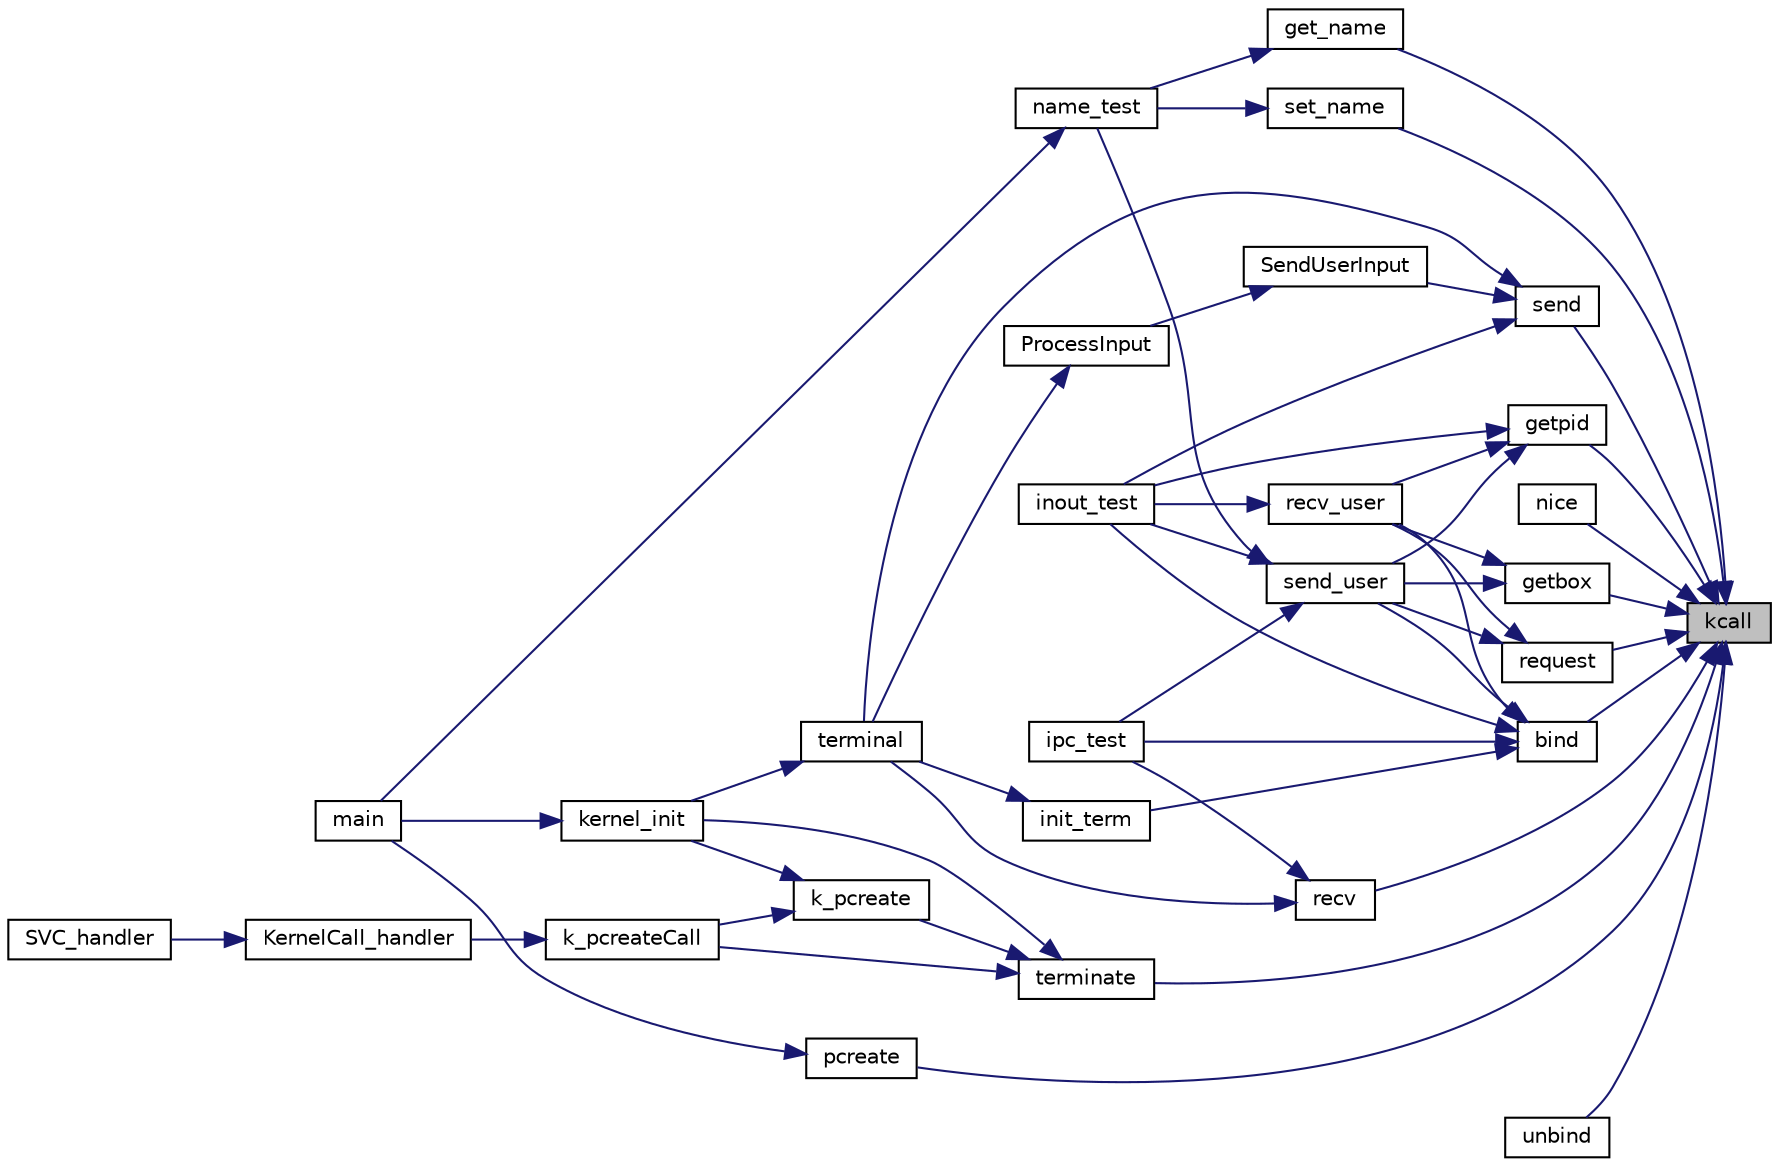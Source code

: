 digraph "kcall"
{
 // LATEX_PDF_SIZE
  edge [fontname="Helvetica",fontsize="10",labelfontname="Helvetica",labelfontsize="10"];
  node [fontname="Helvetica",fontsize="10",shape=record];
  rankdir="RL";
  Node1 [label="kcall",height=0.2,width=0.4,color="black", fillcolor="grey75", style="filled", fontcolor="black",tooltip="Sets up the kernel call and gives CPU control to the kernel to service the call."];
  Node1 -> Node2 [dir="back",color="midnightblue",fontsize="10",style="solid",fontname="Helvetica"];
  Node2 [label="bind",height=0.2,width=0.4,color="black", fillcolor="white", style="filled",URL="$calls_8h.html#af77c30ce11306b9f5fcd5dbd97db3a56",tooltip="Binds a message box to the running process."];
  Node2 -> Node3 [dir="back",color="midnightblue",fontsize="10",style="solid",fontname="Helvetica"];
  Node3 [label="init_term",height=0.2,width=0.4,color="black", fillcolor="white", style="filled",URL="$k__terminal_8h.html#a3cbd88ed10b5fb037f3a043d3513cbf3",tooltip="Initializes the terminal settings."];
  Node3 -> Node4 [dir="back",color="midnightblue",fontsize="10",style="solid",fontname="Helvetica"];
  Node4 [label="terminal",height=0.2,width=0.4,color="black", fillcolor="white", style="filled",URL="$k__terminal_8h.html#aadb0857d6d4bedf44cea1a4d10b01947",tooltip="Terminal process."];
  Node4 -> Node5 [dir="back",color="midnightblue",fontsize="10",style="solid",fontname="Helvetica"];
  Node5 [label="kernel_init",height=0.2,width=0.4,color="black", fillcolor="white", style="filled",URL="$k__handlers_8h.html#a3f19ffb1e6c83b6c0203fd69c0534437",tooltip="Initializes kernel data structures, drivers, and critical processes."];
  Node5 -> Node6 [dir="back",color="midnightblue",fontsize="10",style="solid",fontname="Helvetica"];
  Node6 [label="main",height=0.2,width=0.4,color="black", fillcolor="white", style="filled",URL="$main_8c.html#a840291bc02cba5474a4cb46a9b9566fe",tooltip="main.c"];
  Node2 -> Node7 [dir="back",color="midnightblue",fontsize="10",style="solid",fontname="Helvetica"];
  Node7 [label="inout_test",height=0.2,width=0.4,color="black", fillcolor="white", style="filled",URL="$main_8c.html#a9e1e3b7a7b222db64874c2cda0103865",tooltip=" "];
  Node2 -> Node8 [dir="back",color="midnightblue",fontsize="10",style="solid",fontname="Helvetica"];
  Node8 [label="ipc_test",height=0.2,width=0.4,color="black", fillcolor="white", style="filled",URL="$main_8c.html#af5356c2ce5eee233f4c94682e76a8d93",tooltip=" "];
  Node2 -> Node9 [dir="back",color="midnightblue",fontsize="10",style="solid",fontname="Helvetica"];
  Node9 [label="recv_user",height=0.2,width=0.4,color="black", fillcolor="white", style="filled",URL="$calls_8h.html#a67cfc95199f6a35287de875c59178767",tooltip="Receives a character string from the IO server (generated by the user)."];
  Node9 -> Node7 [dir="back",color="midnightblue",fontsize="10",style="solid",fontname="Helvetica"];
  Node2 -> Node10 [dir="back",color="midnightblue",fontsize="10",style="solid",fontname="Helvetica"];
  Node10 [label="send_user",height=0.2,width=0.4,color="black", fillcolor="white", style="filled",URL="$calls_8h.html#a3db582ffbfa51b05d8c8d1fba49f58b1",tooltip="Send a character string to IO server to be displayed to user."];
  Node10 -> Node7 [dir="back",color="midnightblue",fontsize="10",style="solid",fontname="Helvetica"];
  Node10 -> Node8 [dir="back",color="midnightblue",fontsize="10",style="solid",fontname="Helvetica"];
  Node10 -> Node11 [dir="back",color="midnightblue",fontsize="10",style="solid",fontname="Helvetica"];
  Node11 [label="name_test",height=0.2,width=0.4,color="black", fillcolor="white", style="filled",URL="$main_8c.html#a416c7a37281a2ac72d7bd28eb09c7c7a",tooltip=" "];
  Node11 -> Node6 [dir="back",color="midnightblue",fontsize="10",style="solid",fontname="Helvetica"];
  Node1 -> Node12 [dir="back",color="midnightblue",fontsize="10",style="solid",fontname="Helvetica"];
  Node12 [label="get_name",height=0.2,width=0.4,color="black", fillcolor="white", style="filled",URL="$calls_8h.html#aedeffc3bcf7111f111a109ac55b4320f",tooltip="Gets process name."];
  Node12 -> Node11 [dir="back",color="midnightblue",fontsize="10",style="solid",fontname="Helvetica"];
  Node1 -> Node13 [dir="back",color="midnightblue",fontsize="10",style="solid",fontname="Helvetica"];
  Node13 [label="getbox",height=0.2,width=0.4,color="black", fillcolor="white", style="filled",URL="$calls_8h.html#a01cc81316a050edc81616ff5ad532aa2",tooltip="Gets the BOX ID of a box bound to the process."];
  Node13 -> Node9 [dir="back",color="midnightblue",fontsize="10",style="solid",fontname="Helvetica"];
  Node13 -> Node10 [dir="back",color="midnightblue",fontsize="10",style="solid",fontname="Helvetica"];
  Node1 -> Node14 [dir="back",color="midnightblue",fontsize="10",style="solid",fontname="Helvetica"];
  Node14 [label="getpid",height=0.2,width=0.4,color="black", fillcolor="white", style="filled",URL="$calls_8h.html#ac61b207337ca21b3b309593fd1a0cb82",tooltip="Requests the process ID of the running process."];
  Node14 -> Node7 [dir="back",color="midnightblue",fontsize="10",style="solid",fontname="Helvetica"];
  Node14 -> Node9 [dir="back",color="midnightblue",fontsize="10",style="solid",fontname="Helvetica"];
  Node14 -> Node10 [dir="back",color="midnightblue",fontsize="10",style="solid",fontname="Helvetica"];
  Node1 -> Node15 [dir="back",color="midnightblue",fontsize="10",style="solid",fontname="Helvetica"];
  Node15 [label="nice",height=0.2,width=0.4,color="black", fillcolor="white", style="filled",URL="$calls_8h.html#a9f3c24842355ea338505bd997093a25a",tooltip="Requests that the running process' priority to be changed."];
  Node1 -> Node16 [dir="back",color="midnightblue",fontsize="10",style="solid",fontname="Helvetica"];
  Node16 [label="pcreate",height=0.2,width=0.4,color="black", fillcolor="white", style="filled",URL="$calls_8h.html#ae1c0c48399f147fc1d0487e4b534b121",tooltip="Requests the creation and registration of a new process in kernel space."];
  Node16 -> Node6 [dir="back",color="midnightblue",fontsize="10",style="solid",fontname="Helvetica"];
  Node1 -> Node17 [dir="back",color="midnightblue",fontsize="10",style="solid",fontname="Helvetica"];
  Node17 [label="recv",height=0.2,width=0.4,color="black", fillcolor="white", style="filled",URL="$calls_8h.html#a19517e048e33085f0511109325b10392",tooltip="Recieves a message from a process."];
  Node17 -> Node8 [dir="back",color="midnightblue",fontsize="10",style="solid",fontname="Helvetica"];
  Node17 -> Node4 [dir="back",color="midnightblue",fontsize="10",style="solid",fontname="Helvetica"];
  Node1 -> Node18 [dir="back",color="midnightblue",fontsize="10",style="solid",fontname="Helvetica"];
  Node18 [label="request",height=0.2,width=0.4,color="black", fillcolor="white", style="filled",URL="$calls_8h.html#a8e195efd858e3f28f50199e071df9f87",tooltip="Performs a request transaction to a process."];
  Node18 -> Node9 [dir="back",color="midnightblue",fontsize="10",style="solid",fontname="Helvetica"];
  Node18 -> Node10 [dir="back",color="midnightblue",fontsize="10",style="solid",fontname="Helvetica"];
  Node1 -> Node19 [dir="back",color="midnightblue",fontsize="10",style="solid",fontname="Helvetica"];
  Node19 [label="send",height=0.2,width=0.4,color="black", fillcolor="white", style="filled",URL="$calls_8h.html#a89d7c5e892dc1998d7663efa98d9f487",tooltip="Send a message to a process."];
  Node19 -> Node7 [dir="back",color="midnightblue",fontsize="10",style="solid",fontname="Helvetica"];
  Node19 -> Node20 [dir="back",color="midnightblue",fontsize="10",style="solid",fontname="Helvetica"];
  Node20 [label="SendUserInput",height=0.2,width=0.4,color="black", fillcolor="white", style="filled",URL="$k__terminal_8h.html#a1b445477a235c3a0764638e73c8025a8",tooltip="Sends captured input to process that requested it."];
  Node20 -> Node21 [dir="back",color="midnightblue",fontsize="10",style="solid",fontname="Helvetica"];
  Node21 [label="ProcessInput",height=0.2,width=0.4,color="black", fillcolor="white", style="filled",URL="$k__terminal_8h.html#a64ca3a424dd85aa6cbdd6600f59a3780",tooltip="Processes an input character sent from UART."];
  Node21 -> Node4 [dir="back",color="midnightblue",fontsize="10",style="solid",fontname="Helvetica"];
  Node19 -> Node4 [dir="back",color="midnightblue",fontsize="10",style="solid",fontname="Helvetica"];
  Node1 -> Node22 [dir="back",color="midnightblue",fontsize="10",style="solid",fontname="Helvetica"];
  Node22 [label="set_name",height=0.2,width=0.4,color="black", fillcolor="white", style="filled",URL="$calls_8h.html#a9013a2d8fef03e41dd58b43810829450",tooltip="Sets the process name."];
  Node22 -> Node11 [dir="back",color="midnightblue",fontsize="10",style="solid",fontname="Helvetica"];
  Node1 -> Node23 [dir="back",color="midnightblue",fontsize="10",style="solid",fontname="Helvetica"];
  Node23 [label="terminate",height=0.2,width=0.4,color="black", fillcolor="white", style="filled",URL="$calls_8h.html#a5354b26c0e92bc241bbaf8daedc5a28c",tooltip="Requests the termination of the running process."];
  Node23 -> Node24 [dir="back",color="midnightblue",fontsize="10",style="solid",fontname="Helvetica"];
  Node24 [label="k_pcreate",height=0.2,width=0.4,color="black", fillcolor="white", style="filled",URL="$k__processes_8h.html#a9ea70364f7d015c8df1b31ddeee0b13c",tooltip="Creates a process and registers it in kernel space."];
  Node24 -> Node25 [dir="back",color="midnightblue",fontsize="10",style="solid",fontname="Helvetica"];
  Node25 [label="k_pcreateCall",height=0.2,width=0.4,color="black", fillcolor="white", style="filled",URL="$k__handlers_8h.html#a727e88ff2dee6e3988e3887f8fc82d38",tooltip="Performs all operations required for process allocation."];
  Node25 -> Node26 [dir="back",color="midnightblue",fontsize="10",style="solid",fontname="Helvetica"];
  Node26 [label="KernelCall_handler",height=0.2,width=0.4,color="black", fillcolor="white", style="filled",URL="$k__handlers_8h.html#a53c69e53135737e747747a3a6eb8dd69",tooltip="Kernel Call Handler function."];
  Node26 -> Node27 [dir="back",color="midnightblue",fontsize="10",style="solid",fontname="Helvetica"];
  Node27 [label="SVC_handler",height=0.2,width=0.4,color="black", fillcolor="white", style="filled",URL="$k__handlers_8c.html#a5703d8fe19774bd873f7d7db5cd60242",tooltip="Supervisor Call trap handler."];
  Node24 -> Node5 [dir="back",color="midnightblue",fontsize="10",style="solid",fontname="Helvetica"];
  Node23 -> Node25 [dir="back",color="midnightblue",fontsize="10",style="solid",fontname="Helvetica"];
  Node23 -> Node5 [dir="back",color="midnightblue",fontsize="10",style="solid",fontname="Helvetica"];
  Node1 -> Node28 [dir="back",color="midnightblue",fontsize="10",style="solid",fontname="Helvetica"];
  Node28 [label="unbind",height=0.2,width=0.4,color="black", fillcolor="white", style="filled",URL="$calls_8h.html#abb48d8ef7218b489ff9322ec9d0e53ff",tooltip="Unbinds a message box from the running process."];
}
